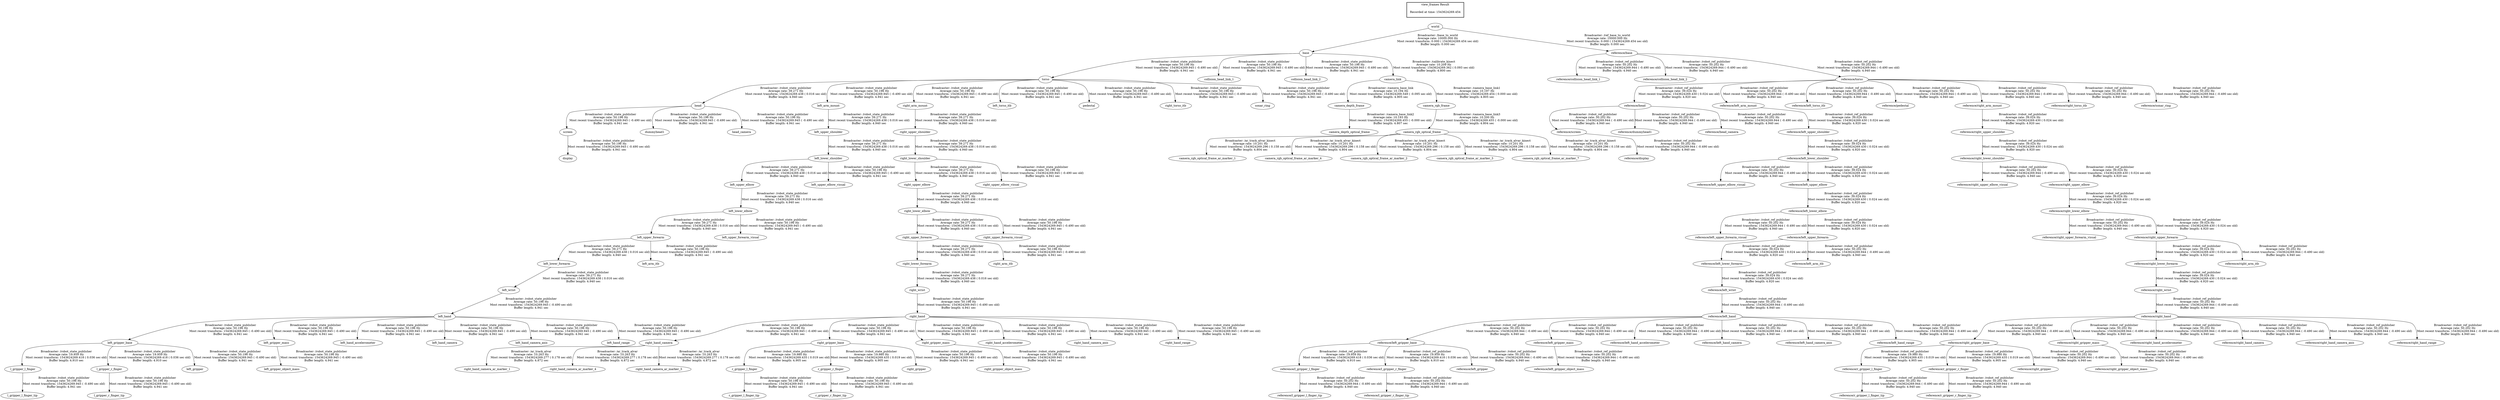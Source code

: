 digraph G {
"right_hand_camera" -> "right_hand_camera_ar_marker_1"[label="Broadcaster: /ar_track_alvar\nAverage rate: 10.263 Hz\nMost recent transform: 1543624269.277 ( 0.178 sec old)\nBuffer length: 4.872 sec\n"];
"right_hand" -> "right_hand_camera"[label="Broadcaster: /robot_state_publisher\nAverage rate: 50.196 Hz\nMost recent transform: 1543624269.945 ( -0.490 sec old)\nBuffer length: 4.941 sec\n"];
"right_hand_camera" -> "right_hand_camera_ar_marker_4"[label="Broadcaster: /ar_track_alvar\nAverage rate: 10.263 Hz\nMost recent transform: 1543624269.277 ( 0.178 sec old)\nBuffer length: 4.872 sec\n"];
"right_hand_camera" -> "right_hand_camera_ar_marker_3"[label="Broadcaster: /ar_track_alvar\nAverage rate: 10.263 Hz\nMost recent transform: 1543624269.277 ( 0.178 sec old)\nBuffer length: 4.872 sec\n"];
"world" -> "base"[label="Broadcaster: /base_to_world\nAverage rate: 10000.000 Hz\nMost recent transform: 0.000 ( 1543624269.454 sec old)\nBuffer length: 0.000 sec\n"];
"world" -> "reference/base"[label="Broadcaster: /ref_base_to_world\nAverage rate: 10000.000 Hz\nMost recent transform: 0.000 ( 1543624269.454 sec old)\nBuffer length: 0.000 sec\n"];
"torso" -> "head"[label="Broadcaster: /robot_state_publisher\nAverage rate: 39.271 Hz\nMost recent transform: 1543624269.438 ( 0.016 sec old)\nBuffer length: 4.940 sec\n"];
"base" -> "torso"[label="Broadcaster: /robot_state_publisher\nAverage rate: 50.196 Hz\nMost recent transform: 1543624269.945 ( -0.490 sec old)\nBuffer length: 4.941 sec\n"];
"left_lower_shoulder" -> "left_upper_elbow"[label="Broadcaster: /robot_state_publisher\nAverage rate: 39.271 Hz\nMost recent transform: 1543624269.438 ( 0.016 sec old)\nBuffer length: 4.940 sec\n"];
"left_upper_shoulder" -> "left_lower_shoulder"[label="Broadcaster: /robot_state_publisher\nAverage rate: 39.271 Hz\nMost recent transform: 1543624269.438 ( 0.016 sec old)\nBuffer length: 4.940 sec\n"];
"left_upper_elbow" -> "left_lower_elbow"[label="Broadcaster: /robot_state_publisher\nAverage rate: 39.271 Hz\nMost recent transform: 1543624269.438 ( 0.016 sec old)\nBuffer length: 4.940 sec\n"];
"left_arm_mount" -> "left_upper_shoulder"[label="Broadcaster: /robot_state_publisher\nAverage rate: 39.271 Hz\nMost recent transform: 1543624269.438 ( 0.016 sec old)\nBuffer length: 4.940 sec\n"];
"torso" -> "left_arm_mount"[label="Broadcaster: /robot_state_publisher\nAverage rate: 50.196 Hz\nMost recent transform: 1543624269.945 ( -0.490 sec old)\nBuffer length: 4.941 sec\n"];
"left_lower_elbow" -> "left_upper_forearm"[label="Broadcaster: /robot_state_publisher\nAverage rate: 39.271 Hz\nMost recent transform: 1543624269.438 ( 0.016 sec old)\nBuffer length: 4.940 sec\n"];
"left_upper_forearm" -> "left_lower_forearm"[label="Broadcaster: /robot_state_publisher\nAverage rate: 39.271 Hz\nMost recent transform: 1543624269.438 ( 0.016 sec old)\nBuffer length: 4.940 sec\n"];
"left_lower_forearm" -> "left_wrist"[label="Broadcaster: /robot_state_publisher\nAverage rate: 39.271 Hz\nMost recent transform: 1543624269.438 ( 0.016 sec old)\nBuffer length: 4.940 sec\n"];
"right_lower_shoulder" -> "right_upper_elbow"[label="Broadcaster: /robot_state_publisher\nAverage rate: 39.271 Hz\nMost recent transform: 1543624269.438 ( 0.016 sec old)\nBuffer length: 4.940 sec\n"];
"right_upper_shoulder" -> "right_lower_shoulder"[label="Broadcaster: /robot_state_publisher\nAverage rate: 39.271 Hz\nMost recent transform: 1543624269.438 ( 0.016 sec old)\nBuffer length: 4.940 sec\n"];
"right_upper_elbow" -> "right_lower_elbow"[label="Broadcaster: /robot_state_publisher\nAverage rate: 39.271 Hz\nMost recent transform: 1543624269.438 ( 0.016 sec old)\nBuffer length: 4.940 sec\n"];
"right_arm_mount" -> "right_upper_shoulder"[label="Broadcaster: /robot_state_publisher\nAverage rate: 39.271 Hz\nMost recent transform: 1543624269.438 ( 0.016 sec old)\nBuffer length: 4.940 sec\n"];
"torso" -> "right_arm_mount"[label="Broadcaster: /robot_state_publisher\nAverage rate: 50.196 Hz\nMost recent transform: 1543624269.945 ( -0.490 sec old)\nBuffer length: 4.941 sec\n"];
"right_lower_elbow" -> "right_upper_forearm"[label="Broadcaster: /robot_state_publisher\nAverage rate: 39.271 Hz\nMost recent transform: 1543624269.438 ( 0.016 sec old)\nBuffer length: 4.940 sec\n"];
"right_upper_forearm" -> "right_lower_forearm"[label="Broadcaster: /robot_state_publisher\nAverage rate: 39.271 Hz\nMost recent transform: 1543624269.438 ( 0.016 sec old)\nBuffer length: 4.940 sec\n"];
"right_lower_forearm" -> "right_wrist"[label="Broadcaster: /robot_state_publisher\nAverage rate: 39.271 Hz\nMost recent transform: 1543624269.438 ( 0.016 sec old)\nBuffer length: 4.940 sec\n"];
"reference/base" -> "reference/collision_head_link_1"[label="Broadcaster: /robot_ref_publisher\nAverage rate: 50.202 Hz\nMost recent transform: 1543624269.944 ( -0.490 sec old)\nBuffer length: 4.940 sec\n"];
"reference/base" -> "reference/collision_head_link_2"[label="Broadcaster: /robot_ref_publisher\nAverage rate: 50.202 Hz\nMost recent transform: 1543624269.944 ( -0.490 sec old)\nBuffer length: 4.940 sec\n"];
"reference/screen" -> "reference/display"[label="Broadcaster: /robot_ref_publisher\nAverage rate: 50.202 Hz\nMost recent transform: 1543624269.944 ( -0.490 sec old)\nBuffer length: 4.940 sec\n"];
"reference/head" -> "reference/screen"[label="Broadcaster: /robot_ref_publisher\nAverage rate: 50.202 Hz\nMost recent transform: 1543624269.944 ( -0.490 sec old)\nBuffer length: 4.940 sec\n"];
"reference/head" -> "reference/dummyhead1"[label="Broadcaster: /robot_ref_publisher\nAverage rate: 50.202 Hz\nMost recent transform: 1543624269.944 ( -0.490 sec old)\nBuffer length: 4.940 sec\n"];
"reference/torso" -> "reference/head"[label="Broadcaster: /robot_ref_publisher\nAverage rate: 39.024 Hz\nMost recent transform: 1543624269.430 ( 0.024 sec old)\nBuffer length: 4.920 sec\n"];
"reference/head" -> "reference/head_camera"[label="Broadcaster: /robot_ref_publisher\nAverage rate: 50.202 Hz\nMost recent transform: 1543624269.944 ( -0.490 sec old)\nBuffer length: 4.940 sec\n"];
"reference/l_gripper_l_finger" -> "reference/l_gripper_l_finger_tip"[label="Broadcaster: /robot_ref_publisher\nAverage rate: 50.202 Hz\nMost recent transform: 1543624269.944 ( -0.490 sec old)\nBuffer length: 4.940 sec\n"];
"reference/left_gripper_base" -> "reference/l_gripper_l_finger"[label="Broadcaster: /robot_ref_publisher\nAverage rate: 19.959 Hz\nMost recent transform: 1543624269.418 ( 0.036 sec old)\nBuffer length: 4.910 sec\n"];
"reference/l_gripper_r_finger" -> "reference/l_gripper_r_finger_tip"[label="Broadcaster: /robot_ref_publisher\nAverage rate: 50.202 Hz\nMost recent transform: 1543624269.944 ( -0.490 sec old)\nBuffer length: 4.940 sec\n"];
"reference/left_gripper_base" -> "reference/l_gripper_r_finger"[label="Broadcaster: /robot_ref_publisher\nAverage rate: 19.959 Hz\nMost recent transform: 1543624269.418 ( 0.036 sec old)\nBuffer length: 4.910 sec\n"];
"reference/left_lower_shoulder" -> "reference/left_upper_elbow_visual"[label="Broadcaster: /robot_ref_publisher\nAverage rate: 50.202 Hz\nMost recent transform: 1543624269.944 ( -0.490 sec old)\nBuffer length: 4.940 sec\n"];
"reference/left_upper_shoulder" -> "reference/left_lower_shoulder"[label="Broadcaster: /robot_ref_publisher\nAverage rate: 39.024 Hz\nMost recent transform: 1543624269.430 ( 0.024 sec old)\nBuffer length: 4.920 sec\n"];
"reference/left_gripper_base" -> "reference/left_gripper"[label="Broadcaster: /robot_ref_publisher\nAverage rate: 50.202 Hz\nMost recent transform: 1543624269.944 ( -0.490 sec old)\nBuffer length: 4.940 sec\n"];
"reference/left_hand" -> "reference/left_gripper_base"[label="Broadcaster: /robot_ref_publisher\nAverage rate: 50.202 Hz\nMost recent transform: 1543624269.944 ( -0.490 sec old)\nBuffer length: 4.940 sec\n"];
"reference/left_wrist" -> "reference/left_hand"[label="Broadcaster: /robot_ref_publisher\nAverage rate: 50.202 Hz\nMost recent transform: 1543624269.944 ( -0.490 sec old)\nBuffer length: 4.940 sec\n"];
"reference/left_hand" -> "reference/left_gripper_mass"[label="Broadcaster: /robot_ref_publisher\nAverage rate: 50.202 Hz\nMost recent transform: 1543624269.944 ( -0.490 sec old)\nBuffer length: 4.940 sec\n"];
"reference/left_gripper_mass" -> "reference/left_gripper_object_mass"[label="Broadcaster: /robot_ref_publisher\nAverage rate: 50.202 Hz\nMost recent transform: 1543624269.944 ( -0.490 sec old)\nBuffer length: 4.940 sec\n"];
"reference/left_lower_forearm" -> "reference/left_wrist"[label="Broadcaster: /robot_ref_publisher\nAverage rate: 39.024 Hz\nMost recent transform: 1543624269.430 ( 0.024 sec old)\nBuffer length: 4.920 sec\n"];
"reference/left_hand" -> "reference/left_hand_accelerometer"[label="Broadcaster: /robot_ref_publisher\nAverage rate: 50.202 Hz\nMost recent transform: 1543624269.944 ( -0.490 sec old)\nBuffer length: 4.940 sec\n"];
"reference/left_hand" -> "reference/left_hand_camera"[label="Broadcaster: /robot_ref_publisher\nAverage rate: 50.202 Hz\nMost recent transform: 1543624269.944 ( -0.490 sec old)\nBuffer length: 4.940 sec\n"];
"reference/left_hand" -> "reference/left_hand_camera_axis"[label="Broadcaster: /robot_ref_publisher\nAverage rate: 50.202 Hz\nMost recent transform: 1543624269.944 ( -0.490 sec old)\nBuffer length: 4.940 sec\n"];
"reference/left_hand" -> "reference/left_hand_range"[label="Broadcaster: /robot_ref_publisher\nAverage rate: 50.202 Hz\nMost recent transform: 1543624269.944 ( -0.490 sec old)\nBuffer length: 4.940 sec\n"];
"reference/torso" -> "reference/left_arm_mount"[label="Broadcaster: /robot_ref_publisher\nAverage rate: 50.202 Hz\nMost recent transform: 1543624269.944 ( -0.490 sec old)\nBuffer length: 4.940 sec\n"];
"reference/base" -> "reference/torso"[label="Broadcaster: /robot_ref_publisher\nAverage rate: 50.202 Hz\nMost recent transform: 1543624269.944 ( -0.490 sec old)\nBuffer length: 4.940 sec\n"];
"reference/torso" -> "reference/left_torso_itb"[label="Broadcaster: /robot_ref_publisher\nAverage rate: 50.202 Hz\nMost recent transform: 1543624269.944 ( -0.490 sec old)\nBuffer length: 4.940 sec\n"];
"reference/left_lower_elbow" -> "reference/left_upper_forearm_visual"[label="Broadcaster: /robot_ref_publisher\nAverage rate: 50.202 Hz\nMost recent transform: 1543624269.944 ( -0.490 sec old)\nBuffer length: 4.940 sec\n"];
"reference/left_upper_elbow" -> "reference/left_lower_elbow"[label="Broadcaster: /robot_ref_publisher\nAverage rate: 39.024 Hz\nMost recent transform: 1543624269.430 ( 0.024 sec old)\nBuffer length: 4.920 sec\n"];
"reference/left_upper_forearm" -> "reference/left_arm_itb"[label="Broadcaster: /robot_ref_publisher\nAverage rate: 50.202 Hz\nMost recent transform: 1543624269.944 ( -0.490 sec old)\nBuffer length: 4.940 sec\n"];
"reference/left_lower_elbow" -> "reference/left_upper_forearm"[label="Broadcaster: /robot_ref_publisher\nAverage rate: 39.024 Hz\nMost recent transform: 1543624269.430 ( 0.024 sec old)\nBuffer length: 4.920 sec\n"];
"reference/torso" -> "reference/pedestal"[label="Broadcaster: /robot_ref_publisher\nAverage rate: 50.202 Hz\nMost recent transform: 1543624269.944 ( -0.490 sec old)\nBuffer length: 4.940 sec\n"];
"reference/r_gripper_l_finger" -> "reference/r_gripper_l_finger_tip"[label="Broadcaster: /robot_ref_publisher\nAverage rate: 50.202 Hz\nMost recent transform: 1543624269.944 ( -0.490 sec old)\nBuffer length: 4.940 sec\n"];
"reference/right_gripper_base" -> "reference/r_gripper_l_finger"[label="Broadcaster: /robot_ref_publisher\nAverage rate: 19.980 Hz\nMost recent transform: 1543624269.435 ( 0.019 sec old)\nBuffer length: 4.905 sec\n"];
"reference/r_gripper_r_finger" -> "reference/r_gripper_r_finger_tip"[label="Broadcaster: /robot_ref_publisher\nAverage rate: 50.202 Hz\nMost recent transform: 1543624269.944 ( -0.490 sec old)\nBuffer length: 4.940 sec\n"];
"reference/right_gripper_base" -> "reference/r_gripper_r_finger"[label="Broadcaster: /robot_ref_publisher\nAverage rate: 19.980 Hz\nMost recent transform: 1543624269.435 ( 0.019 sec old)\nBuffer length: 4.905 sec\n"];
"reference/right_lower_shoulder" -> "reference/right_upper_elbow_visual"[label="Broadcaster: /robot_ref_publisher\nAverage rate: 50.202 Hz\nMost recent transform: 1543624269.944 ( -0.490 sec old)\nBuffer length: 4.940 sec\n"];
"reference/right_upper_shoulder" -> "reference/right_lower_shoulder"[label="Broadcaster: /robot_ref_publisher\nAverage rate: 39.024 Hz\nMost recent transform: 1543624269.430 ( 0.024 sec old)\nBuffer length: 4.920 sec\n"];
"reference/right_gripper_base" -> "reference/right_gripper"[label="Broadcaster: /robot_ref_publisher\nAverage rate: 50.202 Hz\nMost recent transform: 1543624269.944 ( -0.490 sec old)\nBuffer length: 4.940 sec\n"];
"reference/right_hand" -> "reference/right_gripper_base"[label="Broadcaster: /robot_ref_publisher\nAverage rate: 50.202 Hz\nMost recent transform: 1543624269.944 ( -0.490 sec old)\nBuffer length: 4.940 sec\n"];
"reference/right_wrist" -> "reference/right_hand"[label="Broadcaster: /robot_ref_publisher\nAverage rate: 50.202 Hz\nMost recent transform: 1543624269.944 ( -0.490 sec old)\nBuffer length: 4.940 sec\n"];
"reference/right_hand" -> "reference/right_gripper_mass"[label="Broadcaster: /robot_ref_publisher\nAverage rate: 50.202 Hz\nMost recent transform: 1543624269.944 ( -0.490 sec old)\nBuffer length: 4.940 sec\n"];
"reference/right_gripper_mass" -> "reference/right_gripper_object_mass"[label="Broadcaster: /robot_ref_publisher\nAverage rate: 50.202 Hz\nMost recent transform: 1543624269.944 ( -0.490 sec old)\nBuffer length: 4.940 sec\n"];
"reference/right_lower_forearm" -> "reference/right_wrist"[label="Broadcaster: /robot_ref_publisher\nAverage rate: 39.024 Hz\nMost recent transform: 1543624269.430 ( 0.024 sec old)\nBuffer length: 4.920 sec\n"];
"reference/right_hand" -> "reference/right_hand_accelerometer"[label="Broadcaster: /robot_ref_publisher\nAverage rate: 50.202 Hz\nMost recent transform: 1543624269.944 ( -0.490 sec old)\nBuffer length: 4.940 sec\n"];
"reference/right_hand" -> "reference/right_hand_camera"[label="Broadcaster: /robot_ref_publisher\nAverage rate: 50.202 Hz\nMost recent transform: 1543624269.944 ( -0.490 sec old)\nBuffer length: 4.940 sec\n"];
"reference/right_hand" -> "reference/right_hand_camera_axis"[label="Broadcaster: /robot_ref_publisher\nAverage rate: 50.202 Hz\nMost recent transform: 1543624269.944 ( -0.490 sec old)\nBuffer length: 4.940 sec\n"];
"reference/right_hand" -> "reference/right_hand_range"[label="Broadcaster: /robot_ref_publisher\nAverage rate: 50.202 Hz\nMost recent transform: 1543624269.944 ( -0.490 sec old)\nBuffer length: 4.940 sec\n"];
"reference/torso" -> "reference/right_arm_mount"[label="Broadcaster: /robot_ref_publisher\nAverage rate: 50.202 Hz\nMost recent transform: 1543624269.944 ( -0.490 sec old)\nBuffer length: 4.940 sec\n"];
"reference/torso" -> "reference/right_torso_itb"[label="Broadcaster: /robot_ref_publisher\nAverage rate: 50.202 Hz\nMost recent transform: 1543624269.944 ( -0.490 sec old)\nBuffer length: 4.940 sec\n"];
"reference/right_lower_elbow" -> "reference/right_upper_forearm_visual"[label="Broadcaster: /robot_ref_publisher\nAverage rate: 50.202 Hz\nMost recent transform: 1543624269.944 ( -0.490 sec old)\nBuffer length: 4.940 sec\n"];
"reference/right_upper_elbow" -> "reference/right_lower_elbow"[label="Broadcaster: /robot_ref_publisher\nAverage rate: 39.024 Hz\nMost recent transform: 1543624269.430 ( 0.024 sec old)\nBuffer length: 4.920 sec\n"];
"reference/right_upper_forearm" -> "reference/right_arm_itb"[label="Broadcaster: /robot_ref_publisher\nAverage rate: 50.202 Hz\nMost recent transform: 1543624269.944 ( -0.490 sec old)\nBuffer length: 4.940 sec\n"];
"reference/right_lower_elbow" -> "reference/right_upper_forearm"[label="Broadcaster: /robot_ref_publisher\nAverage rate: 39.024 Hz\nMost recent transform: 1543624269.430 ( 0.024 sec old)\nBuffer length: 4.920 sec\n"];
"reference/torso" -> "reference/sonar_ring"[label="Broadcaster: /robot_ref_publisher\nAverage rate: 50.202 Hz\nMost recent transform: 1543624269.944 ( -0.490 sec old)\nBuffer length: 4.940 sec\n"];
"base" -> "collision_head_link_1"[label="Broadcaster: /robot_state_publisher\nAverage rate: 50.196 Hz\nMost recent transform: 1543624269.945 ( -0.490 sec old)\nBuffer length: 4.941 sec\n"];
"base" -> "collision_head_link_2"[label="Broadcaster: /robot_state_publisher\nAverage rate: 50.196 Hz\nMost recent transform: 1543624269.945 ( -0.490 sec old)\nBuffer length: 4.941 sec\n"];
"screen" -> "display"[label="Broadcaster: /robot_state_publisher\nAverage rate: 50.196 Hz\nMost recent transform: 1543624269.945 ( -0.490 sec old)\nBuffer length: 4.941 sec\n"];
"head" -> "screen"[label="Broadcaster: /robot_state_publisher\nAverage rate: 50.196 Hz\nMost recent transform: 1543624269.945 ( -0.490 sec old)\nBuffer length: 4.941 sec\n"];
"head" -> "dummyhead1"[label="Broadcaster: /robot_state_publisher\nAverage rate: 50.196 Hz\nMost recent transform: 1543624269.945 ( -0.490 sec old)\nBuffer length: 4.941 sec\n"];
"head" -> "head_camera"[label="Broadcaster: /robot_state_publisher\nAverage rate: 50.196 Hz\nMost recent transform: 1543624269.945 ( -0.490 sec old)\nBuffer length: 4.941 sec\n"];
"l_gripper_l_finger" -> "l_gripper_l_finger_tip"[label="Broadcaster: /robot_state_publisher\nAverage rate: 50.196 Hz\nMost recent transform: 1543624269.945 ( -0.490 sec old)\nBuffer length: 4.941 sec\n"];
"left_gripper_base" -> "l_gripper_l_finger"[label="Broadcaster: /robot_state_publisher\nAverage rate: 19.959 Hz\nMost recent transform: 1543624269.418 ( 0.036 sec old)\nBuffer length: 4.910 sec\n"];
"l_gripper_r_finger" -> "l_gripper_r_finger_tip"[label="Broadcaster: /robot_state_publisher\nAverage rate: 50.196 Hz\nMost recent transform: 1543624269.945 ( -0.490 sec old)\nBuffer length: 4.941 sec\n"];
"left_gripper_base" -> "l_gripper_r_finger"[label="Broadcaster: /robot_state_publisher\nAverage rate: 19.959 Hz\nMost recent transform: 1543624269.418 ( 0.036 sec old)\nBuffer length: 4.910 sec\n"];
"left_lower_shoulder" -> "left_upper_elbow_visual"[label="Broadcaster: /robot_state_publisher\nAverage rate: 50.196 Hz\nMost recent transform: 1543624269.945 ( -0.490 sec old)\nBuffer length: 4.941 sec\n"];
"left_gripper_base" -> "left_gripper"[label="Broadcaster: /robot_state_publisher\nAverage rate: 50.196 Hz\nMost recent transform: 1543624269.945 ( -0.490 sec old)\nBuffer length: 4.941 sec\n"];
"left_hand" -> "left_gripper_base"[label="Broadcaster: /robot_state_publisher\nAverage rate: 50.196 Hz\nMost recent transform: 1543624269.945 ( -0.490 sec old)\nBuffer length: 4.941 sec\n"];
"left_wrist" -> "left_hand"[label="Broadcaster: /robot_state_publisher\nAverage rate: 50.196 Hz\nMost recent transform: 1543624269.945 ( -0.490 sec old)\nBuffer length: 4.941 sec\n"];
"left_hand" -> "left_gripper_mass"[label="Broadcaster: /robot_state_publisher\nAverage rate: 50.196 Hz\nMost recent transform: 1543624269.945 ( -0.490 sec old)\nBuffer length: 4.941 sec\n"];
"left_gripper_mass" -> "left_gripper_object_mass"[label="Broadcaster: /robot_state_publisher\nAverage rate: 50.196 Hz\nMost recent transform: 1543624269.945 ( -0.490 sec old)\nBuffer length: 4.941 sec\n"];
"left_hand" -> "left_hand_accelerometer"[label="Broadcaster: /robot_state_publisher\nAverage rate: 50.196 Hz\nMost recent transform: 1543624269.945 ( -0.490 sec old)\nBuffer length: 4.941 sec\n"];
"left_hand" -> "left_hand_camera"[label="Broadcaster: /robot_state_publisher\nAverage rate: 50.196 Hz\nMost recent transform: 1543624269.945 ( -0.490 sec old)\nBuffer length: 4.941 sec\n"];
"left_hand" -> "left_hand_camera_axis"[label="Broadcaster: /robot_state_publisher\nAverage rate: 50.196 Hz\nMost recent transform: 1543624269.945 ( -0.490 sec old)\nBuffer length: 4.941 sec\n"];
"left_hand" -> "left_hand_range"[label="Broadcaster: /robot_state_publisher\nAverage rate: 50.196 Hz\nMost recent transform: 1543624269.945 ( -0.490 sec old)\nBuffer length: 4.941 sec\n"];
"torso" -> "left_torso_itb"[label="Broadcaster: /robot_state_publisher\nAverage rate: 50.196 Hz\nMost recent transform: 1543624269.945 ( -0.490 sec old)\nBuffer length: 4.941 sec\n"];
"left_lower_elbow" -> "left_upper_forearm_visual"[label="Broadcaster: /robot_state_publisher\nAverage rate: 50.196 Hz\nMost recent transform: 1543624269.945 ( -0.490 sec old)\nBuffer length: 4.941 sec\n"];
"left_upper_forearm" -> "left_arm_itb"[label="Broadcaster: /robot_state_publisher\nAverage rate: 50.196 Hz\nMost recent transform: 1543624269.945 ( -0.490 sec old)\nBuffer length: 4.941 sec\n"];
"torso" -> "pedestal"[label="Broadcaster: /robot_state_publisher\nAverage rate: 50.196 Hz\nMost recent transform: 1543624269.945 ( -0.490 sec old)\nBuffer length: 4.941 sec\n"];
"r_gripper_l_finger" -> "r_gripper_l_finger_tip"[label="Broadcaster: /robot_state_publisher\nAverage rate: 50.196 Hz\nMost recent transform: 1543624269.945 ( -0.490 sec old)\nBuffer length: 4.941 sec\n"];
"right_gripper_base" -> "r_gripper_l_finger"[label="Broadcaster: /robot_state_publisher\nAverage rate: 19.980 Hz\nMost recent transform: 1543624269.435 ( 0.019 sec old)\nBuffer length: 4.905 sec\n"];
"r_gripper_r_finger" -> "r_gripper_r_finger_tip"[label="Broadcaster: /robot_state_publisher\nAverage rate: 50.196 Hz\nMost recent transform: 1543624269.945 ( -0.490 sec old)\nBuffer length: 4.941 sec\n"];
"right_gripper_base" -> "r_gripper_r_finger"[label="Broadcaster: /robot_state_publisher\nAverage rate: 19.980 Hz\nMost recent transform: 1543624269.435 ( 0.019 sec old)\nBuffer length: 4.905 sec\n"];
"right_lower_shoulder" -> "right_upper_elbow_visual"[label="Broadcaster: /robot_state_publisher\nAverage rate: 50.196 Hz\nMost recent transform: 1543624269.945 ( -0.490 sec old)\nBuffer length: 4.941 sec\n"];
"right_gripper_base" -> "right_gripper"[label="Broadcaster: /robot_state_publisher\nAverage rate: 50.196 Hz\nMost recent transform: 1543624269.945 ( -0.490 sec old)\nBuffer length: 4.941 sec\n"];
"right_hand" -> "right_gripper_base"[label="Broadcaster: /robot_state_publisher\nAverage rate: 50.196 Hz\nMost recent transform: 1543624269.945 ( -0.490 sec old)\nBuffer length: 4.941 sec\n"];
"right_wrist" -> "right_hand"[label="Broadcaster: /robot_state_publisher\nAverage rate: 50.196 Hz\nMost recent transform: 1543624269.945 ( -0.490 sec old)\nBuffer length: 4.941 sec\n"];
"right_hand" -> "right_gripper_mass"[label="Broadcaster: /robot_state_publisher\nAverage rate: 50.196 Hz\nMost recent transform: 1543624269.945 ( -0.490 sec old)\nBuffer length: 4.941 sec\n"];
"right_gripper_mass" -> "right_gripper_object_mass"[label="Broadcaster: /robot_state_publisher\nAverage rate: 50.196 Hz\nMost recent transform: 1543624269.945 ( -0.490 sec old)\nBuffer length: 4.941 sec\n"];
"right_hand" -> "right_hand_accelerometer"[label="Broadcaster: /robot_state_publisher\nAverage rate: 50.196 Hz\nMost recent transform: 1543624269.945 ( -0.490 sec old)\nBuffer length: 4.941 sec\n"];
"right_hand" -> "right_hand_camera_axis"[label="Broadcaster: /robot_state_publisher\nAverage rate: 50.196 Hz\nMost recent transform: 1543624269.945 ( -0.490 sec old)\nBuffer length: 4.941 sec\n"];
"right_hand" -> "right_hand_range"[label="Broadcaster: /robot_state_publisher\nAverage rate: 50.196 Hz\nMost recent transform: 1543624269.945 ( -0.490 sec old)\nBuffer length: 4.941 sec\n"];
"torso" -> "right_torso_itb"[label="Broadcaster: /robot_state_publisher\nAverage rate: 50.196 Hz\nMost recent transform: 1543624269.945 ( -0.490 sec old)\nBuffer length: 4.941 sec\n"];
"right_lower_elbow" -> "right_upper_forearm_visual"[label="Broadcaster: /robot_state_publisher\nAverage rate: 50.196 Hz\nMost recent transform: 1543624269.945 ( -0.490 sec old)\nBuffer length: 4.941 sec\n"];
"right_upper_forearm" -> "right_arm_itb"[label="Broadcaster: /robot_state_publisher\nAverage rate: 50.196 Hz\nMost recent transform: 1543624269.945 ( -0.490 sec old)\nBuffer length: 4.941 sec\n"];
"torso" -> "sonar_ring"[label="Broadcaster: /robot_state_publisher\nAverage rate: 50.196 Hz\nMost recent transform: 1543624269.945 ( -0.490 sec old)\nBuffer length: 4.941 sec\n"];
"reference/left_lower_shoulder" -> "reference/left_upper_elbow"[label="Broadcaster: /robot_ref_publisher\nAverage rate: 39.024 Hz\nMost recent transform: 1543624269.430 ( 0.024 sec old)\nBuffer length: 4.920 sec\n"];
"reference/left_arm_mount" -> "reference/left_upper_shoulder"[label="Broadcaster: /robot_ref_publisher\nAverage rate: 39.024 Hz\nMost recent transform: 1543624269.430 ( 0.024 sec old)\nBuffer length: 4.920 sec\n"];
"reference/left_upper_forearm" -> "reference/left_lower_forearm"[label="Broadcaster: /robot_ref_publisher\nAverage rate: 39.024 Hz\nMost recent transform: 1543624269.430 ( 0.024 sec old)\nBuffer length: 4.920 sec\n"];
"reference/right_lower_shoulder" -> "reference/right_upper_elbow"[label="Broadcaster: /robot_ref_publisher\nAverage rate: 39.024 Hz\nMost recent transform: 1543624269.430 ( 0.024 sec old)\nBuffer length: 4.920 sec\n"];
"reference/right_arm_mount" -> "reference/right_upper_shoulder"[label="Broadcaster: /robot_ref_publisher\nAverage rate: 39.024 Hz\nMost recent transform: 1543624269.430 ( 0.024 sec old)\nBuffer length: 4.920 sec\n"];
"reference/right_upper_forearm" -> "reference/right_lower_forearm"[label="Broadcaster: /robot_ref_publisher\nAverage rate: 39.024 Hz\nMost recent transform: 1543624269.430 ( 0.024 sec old)\nBuffer length: 4.920 sec\n"];
"camera_link" -> "camera_depth_frame"[label="Broadcaster: /camera_base_link\nAverage rate: 10.194 Hz\nMost recent transform: 1543624269.549 ( -0.095 sec old)\nBuffer length: 4.905 sec\n"];
"base" -> "camera_link"[label="Broadcaster: /calibrate_kinect\nAverage rate: 10.209 Hz\nMost recent transform: 1543624269.362 ( 0.093 sec old)\nBuffer length: 4.800 sec\n"];
"camera_depth_frame" -> "camera_depth_optical_frame"[label="Broadcaster: /camera_base_link2\nAverage rate: 10.193 Hz\nMost recent transform: 1543624269.455 ( -0.000 sec old)\nBuffer length: 4.807 sec\n"];
"camera_link" -> "camera_rgb_frame"[label="Broadcaster: /camera_base_link1\nAverage rate: 10.197 Hz\nMost recent transform: 1543624269.454 ( 0.000 sec old)\nBuffer length: 4.805 sec\n"];
"camera_rgb_frame" -> "camera_rgb_optical_frame"[label="Broadcaster: /camera_base_link3\nAverage rate: 10.200 Hz\nMost recent transform: 1543624269.455 ( -0.000 sec old)\nBuffer length: 4.804 sec\n"];
"camera_rgb_optical_frame" -> "camera_rgb_optical_frame_ar_marker_1"[label="Broadcaster: /ar_track_alvar_kinect\nAverage rate: 10.201 Hz\nMost recent transform: 1543624269.296 ( 0.158 sec old)\nBuffer length: 4.804 sec\n"];
"camera_rgb_optical_frame" -> "camera_rgb_optical_frame_ar_marker_4"[label="Broadcaster: /ar_track_alvar_kinect\nAverage rate: 10.201 Hz\nMost recent transform: 1543624269.296 ( 0.158 sec old)\nBuffer length: 4.804 sec\n"];
"camera_rgb_optical_frame" -> "camera_rgb_optical_frame_ar_marker_2"[label="Broadcaster: /ar_track_alvar_kinect\nAverage rate: 10.201 Hz\nMost recent transform: 1543624269.296 ( 0.158 sec old)\nBuffer length: 4.804 sec\n"];
"camera_rgb_optical_frame" -> "camera_rgb_optical_frame_ar_marker_3"[label="Broadcaster: /ar_track_alvar_kinect\nAverage rate: 10.201 Hz\nMost recent transform: 1543624269.296 ( 0.158 sec old)\nBuffer length: 4.804 sec\n"];
"camera_rgb_optical_frame" -> "camera_rgb_optical_frame_ar_marker_7"[label="Broadcaster: /ar_track_alvar_kinect\nAverage rate: 10.201 Hz\nMost recent transform: 1543624269.296 ( 0.158 sec old)\nBuffer length: 4.804 sec\n"];
edge [style=invis];
 subgraph cluster_legend { style=bold; color=black; label ="view_frames Result";
"Recorded at time: 1543624269.454"[ shape=plaintext ] ;
 }->"world";
}
